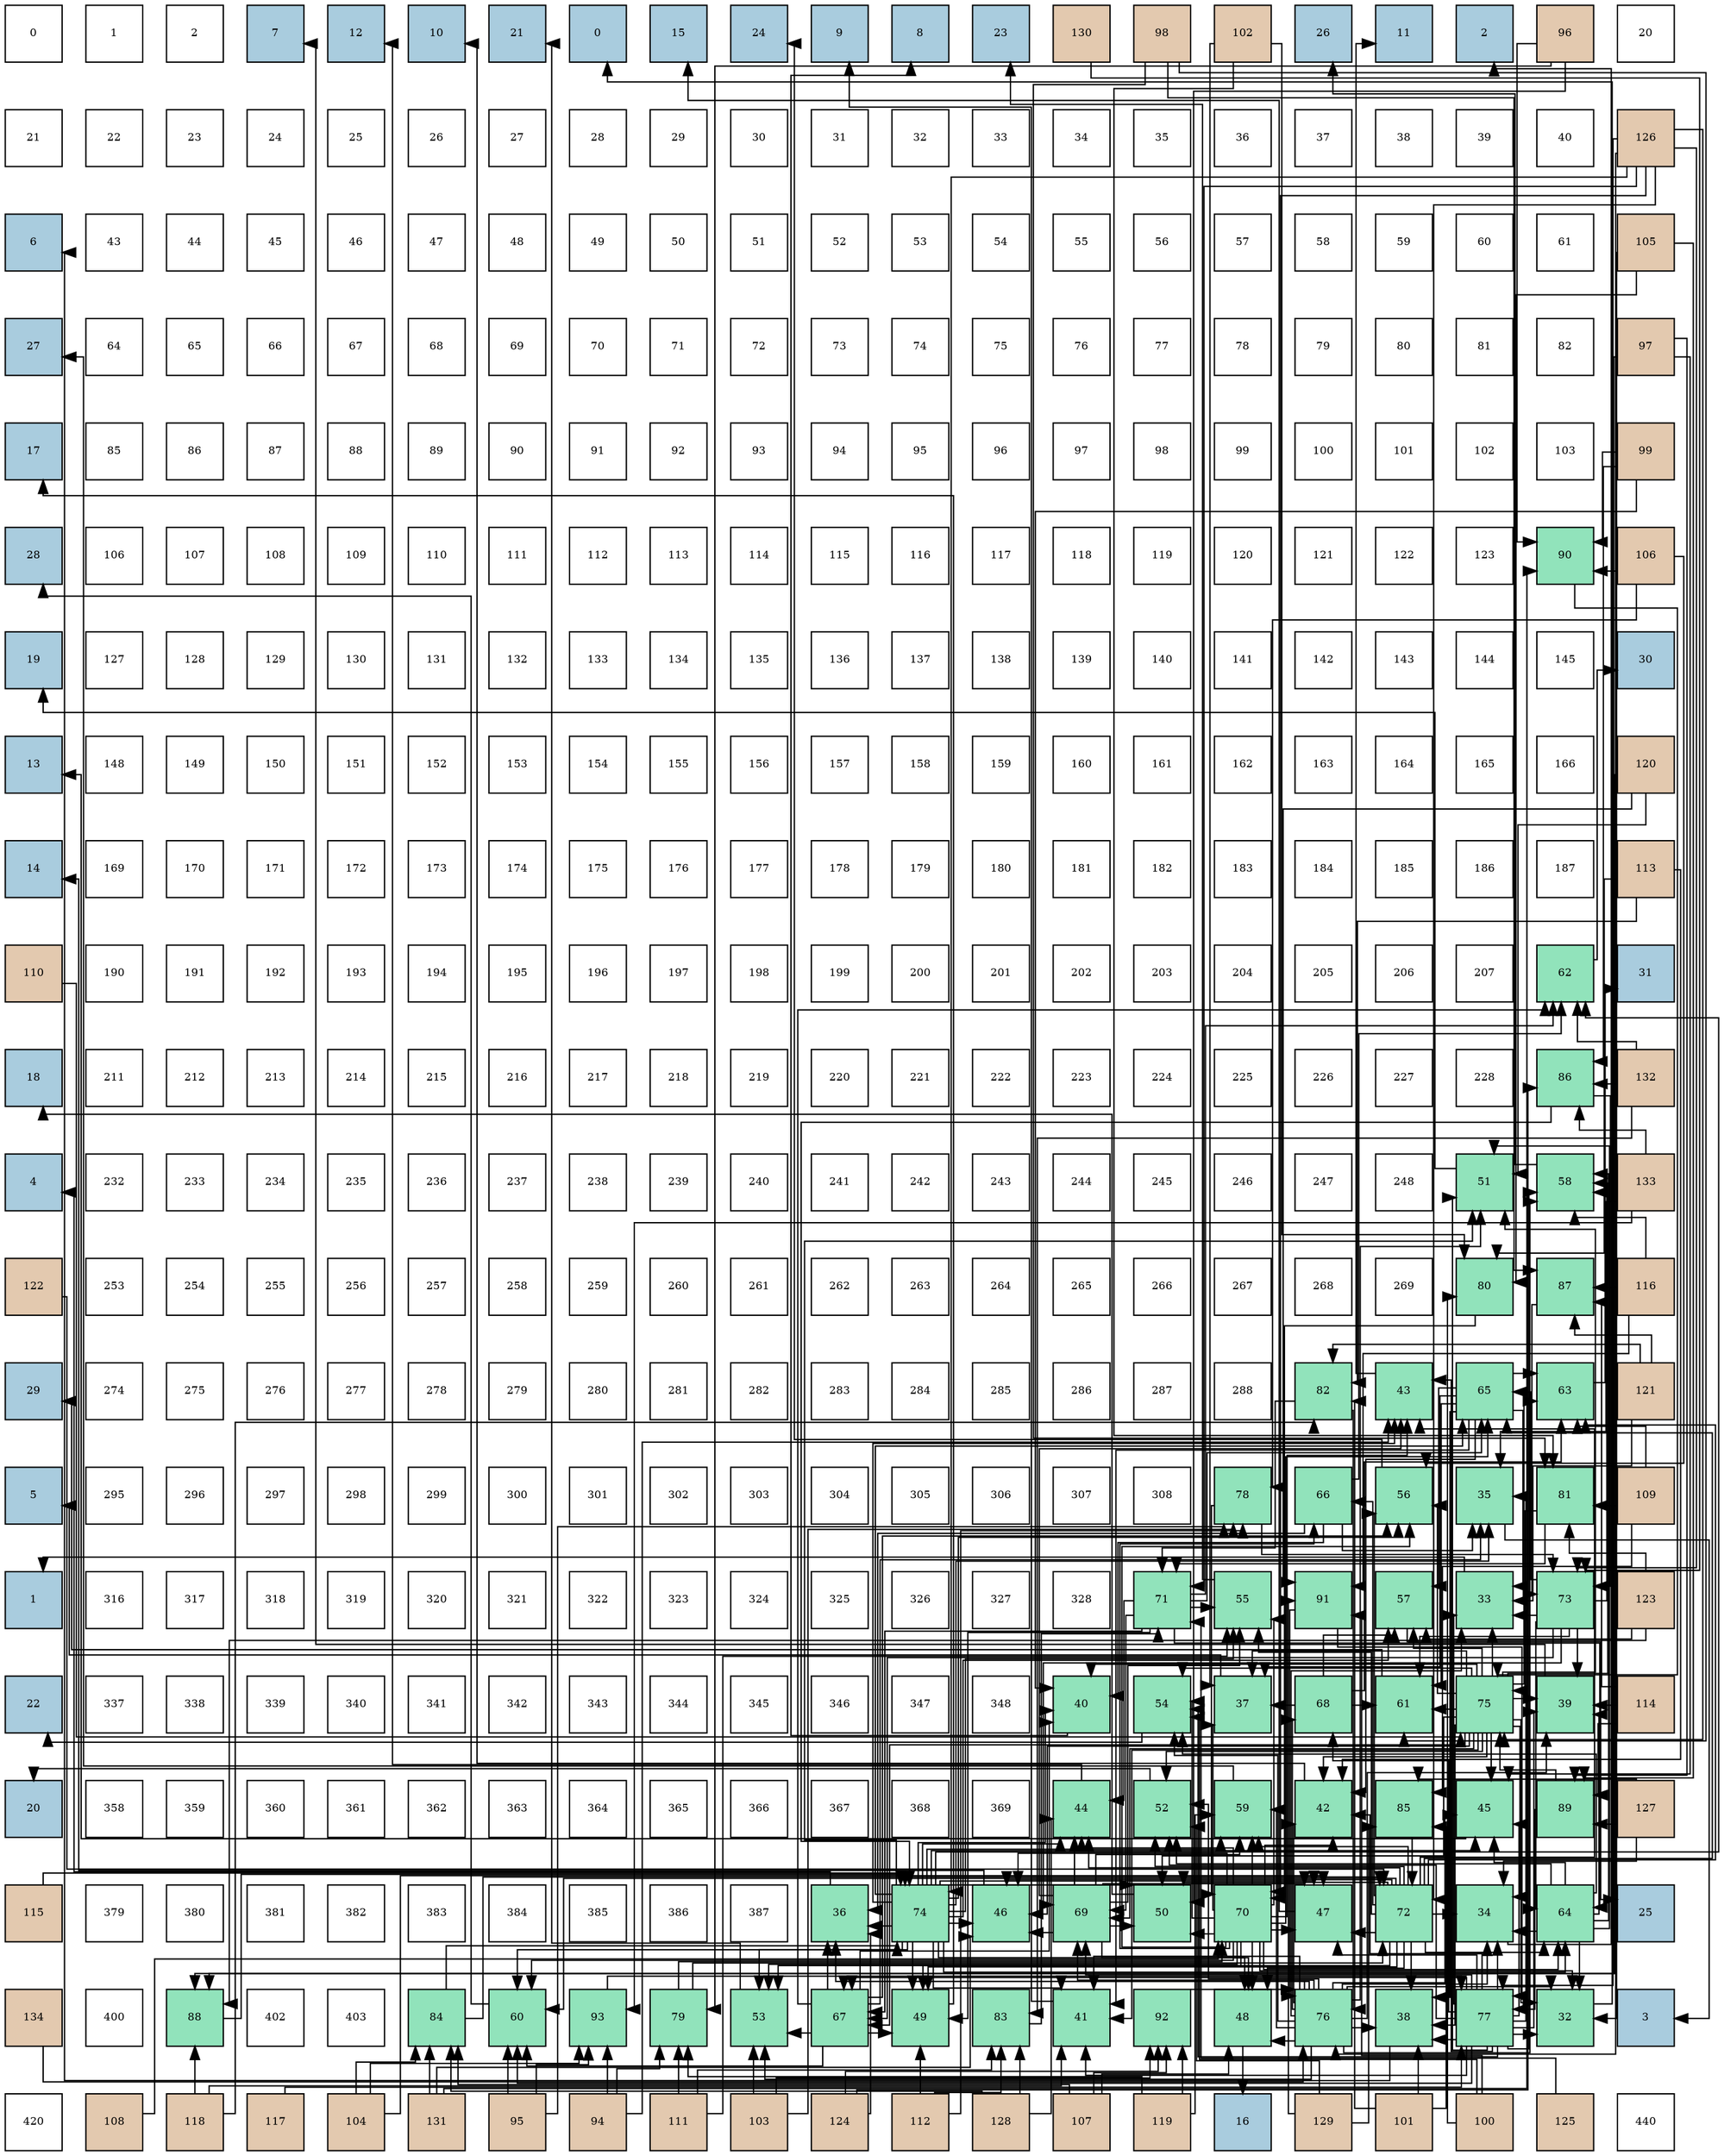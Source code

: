 digraph layout{
 rankdir=TB;
 splines=ortho;
 node [style=filled shape=square fixedsize=true width=0.6];
0[label="0", fontsize=8, fillcolor="#ffffff"];
1[label="1", fontsize=8, fillcolor="#ffffff"];
2[label="2", fontsize=8, fillcolor="#ffffff"];
3[label="7", fontsize=8, fillcolor="#a9ccde"];
4[label="12", fontsize=8, fillcolor="#a9ccde"];
5[label="10", fontsize=8, fillcolor="#a9ccde"];
6[label="21", fontsize=8, fillcolor="#a9ccde"];
7[label="0", fontsize=8, fillcolor="#a9ccde"];
8[label="15", fontsize=8, fillcolor="#a9ccde"];
9[label="24", fontsize=8, fillcolor="#a9ccde"];
10[label="9", fontsize=8, fillcolor="#a9ccde"];
11[label="8", fontsize=8, fillcolor="#a9ccde"];
12[label="23", fontsize=8, fillcolor="#a9ccde"];
13[label="130", fontsize=8, fillcolor="#e3c9af"];
14[label="98", fontsize=8, fillcolor="#e3c9af"];
15[label="102", fontsize=8, fillcolor="#e3c9af"];
16[label="26", fontsize=8, fillcolor="#a9ccde"];
17[label="11", fontsize=8, fillcolor="#a9ccde"];
18[label="2", fontsize=8, fillcolor="#a9ccde"];
19[label="96", fontsize=8, fillcolor="#e3c9af"];
20[label="20", fontsize=8, fillcolor="#ffffff"];
21[label="21", fontsize=8, fillcolor="#ffffff"];
22[label="22", fontsize=8, fillcolor="#ffffff"];
23[label="23", fontsize=8, fillcolor="#ffffff"];
24[label="24", fontsize=8, fillcolor="#ffffff"];
25[label="25", fontsize=8, fillcolor="#ffffff"];
26[label="26", fontsize=8, fillcolor="#ffffff"];
27[label="27", fontsize=8, fillcolor="#ffffff"];
28[label="28", fontsize=8, fillcolor="#ffffff"];
29[label="29", fontsize=8, fillcolor="#ffffff"];
30[label="30", fontsize=8, fillcolor="#ffffff"];
31[label="31", fontsize=8, fillcolor="#ffffff"];
32[label="32", fontsize=8, fillcolor="#ffffff"];
33[label="33", fontsize=8, fillcolor="#ffffff"];
34[label="34", fontsize=8, fillcolor="#ffffff"];
35[label="35", fontsize=8, fillcolor="#ffffff"];
36[label="36", fontsize=8, fillcolor="#ffffff"];
37[label="37", fontsize=8, fillcolor="#ffffff"];
38[label="38", fontsize=8, fillcolor="#ffffff"];
39[label="39", fontsize=8, fillcolor="#ffffff"];
40[label="40", fontsize=8, fillcolor="#ffffff"];
41[label="126", fontsize=8, fillcolor="#e3c9af"];
42[label="6", fontsize=8, fillcolor="#a9ccde"];
43[label="43", fontsize=8, fillcolor="#ffffff"];
44[label="44", fontsize=8, fillcolor="#ffffff"];
45[label="45", fontsize=8, fillcolor="#ffffff"];
46[label="46", fontsize=8, fillcolor="#ffffff"];
47[label="47", fontsize=8, fillcolor="#ffffff"];
48[label="48", fontsize=8, fillcolor="#ffffff"];
49[label="49", fontsize=8, fillcolor="#ffffff"];
50[label="50", fontsize=8, fillcolor="#ffffff"];
51[label="51", fontsize=8, fillcolor="#ffffff"];
52[label="52", fontsize=8, fillcolor="#ffffff"];
53[label="53", fontsize=8, fillcolor="#ffffff"];
54[label="54", fontsize=8, fillcolor="#ffffff"];
55[label="55", fontsize=8, fillcolor="#ffffff"];
56[label="56", fontsize=8, fillcolor="#ffffff"];
57[label="57", fontsize=8, fillcolor="#ffffff"];
58[label="58", fontsize=8, fillcolor="#ffffff"];
59[label="59", fontsize=8, fillcolor="#ffffff"];
60[label="60", fontsize=8, fillcolor="#ffffff"];
61[label="61", fontsize=8, fillcolor="#ffffff"];
62[label="105", fontsize=8, fillcolor="#e3c9af"];
63[label="27", fontsize=8, fillcolor="#a9ccde"];
64[label="64", fontsize=8, fillcolor="#ffffff"];
65[label="65", fontsize=8, fillcolor="#ffffff"];
66[label="66", fontsize=8, fillcolor="#ffffff"];
67[label="67", fontsize=8, fillcolor="#ffffff"];
68[label="68", fontsize=8, fillcolor="#ffffff"];
69[label="69", fontsize=8, fillcolor="#ffffff"];
70[label="70", fontsize=8, fillcolor="#ffffff"];
71[label="71", fontsize=8, fillcolor="#ffffff"];
72[label="72", fontsize=8, fillcolor="#ffffff"];
73[label="73", fontsize=8, fillcolor="#ffffff"];
74[label="74", fontsize=8, fillcolor="#ffffff"];
75[label="75", fontsize=8, fillcolor="#ffffff"];
76[label="76", fontsize=8, fillcolor="#ffffff"];
77[label="77", fontsize=8, fillcolor="#ffffff"];
78[label="78", fontsize=8, fillcolor="#ffffff"];
79[label="79", fontsize=8, fillcolor="#ffffff"];
80[label="80", fontsize=8, fillcolor="#ffffff"];
81[label="81", fontsize=8, fillcolor="#ffffff"];
82[label="82", fontsize=8, fillcolor="#ffffff"];
83[label="97", fontsize=8, fillcolor="#e3c9af"];
84[label="17", fontsize=8, fillcolor="#a9ccde"];
85[label="85", fontsize=8, fillcolor="#ffffff"];
86[label="86", fontsize=8, fillcolor="#ffffff"];
87[label="87", fontsize=8, fillcolor="#ffffff"];
88[label="88", fontsize=8, fillcolor="#ffffff"];
89[label="89", fontsize=8, fillcolor="#ffffff"];
90[label="90", fontsize=8, fillcolor="#ffffff"];
91[label="91", fontsize=8, fillcolor="#ffffff"];
92[label="92", fontsize=8, fillcolor="#ffffff"];
93[label="93", fontsize=8, fillcolor="#ffffff"];
94[label="94", fontsize=8, fillcolor="#ffffff"];
95[label="95", fontsize=8, fillcolor="#ffffff"];
96[label="96", fontsize=8, fillcolor="#ffffff"];
97[label="97", fontsize=8, fillcolor="#ffffff"];
98[label="98", fontsize=8, fillcolor="#ffffff"];
99[label="99", fontsize=8, fillcolor="#ffffff"];
100[label="100", fontsize=8, fillcolor="#ffffff"];
101[label="101", fontsize=8, fillcolor="#ffffff"];
102[label="102", fontsize=8, fillcolor="#ffffff"];
103[label="103", fontsize=8, fillcolor="#ffffff"];
104[label="99", fontsize=8, fillcolor="#e3c9af"];
105[label="28", fontsize=8, fillcolor="#a9ccde"];
106[label="106", fontsize=8, fillcolor="#ffffff"];
107[label="107", fontsize=8, fillcolor="#ffffff"];
108[label="108", fontsize=8, fillcolor="#ffffff"];
109[label="109", fontsize=8, fillcolor="#ffffff"];
110[label="110", fontsize=8, fillcolor="#ffffff"];
111[label="111", fontsize=8, fillcolor="#ffffff"];
112[label="112", fontsize=8, fillcolor="#ffffff"];
113[label="113", fontsize=8, fillcolor="#ffffff"];
114[label="114", fontsize=8, fillcolor="#ffffff"];
115[label="115", fontsize=8, fillcolor="#ffffff"];
116[label="116", fontsize=8, fillcolor="#ffffff"];
117[label="117", fontsize=8, fillcolor="#ffffff"];
118[label="118", fontsize=8, fillcolor="#ffffff"];
119[label="119", fontsize=8, fillcolor="#ffffff"];
120[label="120", fontsize=8, fillcolor="#ffffff"];
121[label="121", fontsize=8, fillcolor="#ffffff"];
122[label="122", fontsize=8, fillcolor="#ffffff"];
123[label="123", fontsize=8, fillcolor="#ffffff"];
124[label="90", fontsize=8, fillcolor="#91e3bb"];
125[label="106", fontsize=8, fillcolor="#e3c9af"];
126[label="19", fontsize=8, fillcolor="#a9ccde"];
127[label="127", fontsize=8, fillcolor="#ffffff"];
128[label="128", fontsize=8, fillcolor="#ffffff"];
129[label="129", fontsize=8, fillcolor="#ffffff"];
130[label="130", fontsize=8, fillcolor="#ffffff"];
131[label="131", fontsize=8, fillcolor="#ffffff"];
132[label="132", fontsize=8, fillcolor="#ffffff"];
133[label="133", fontsize=8, fillcolor="#ffffff"];
134[label="134", fontsize=8, fillcolor="#ffffff"];
135[label="135", fontsize=8, fillcolor="#ffffff"];
136[label="136", fontsize=8, fillcolor="#ffffff"];
137[label="137", fontsize=8, fillcolor="#ffffff"];
138[label="138", fontsize=8, fillcolor="#ffffff"];
139[label="139", fontsize=8, fillcolor="#ffffff"];
140[label="140", fontsize=8, fillcolor="#ffffff"];
141[label="141", fontsize=8, fillcolor="#ffffff"];
142[label="142", fontsize=8, fillcolor="#ffffff"];
143[label="143", fontsize=8, fillcolor="#ffffff"];
144[label="144", fontsize=8, fillcolor="#ffffff"];
145[label="145", fontsize=8, fillcolor="#ffffff"];
146[label="30", fontsize=8, fillcolor="#a9ccde"];
147[label="13", fontsize=8, fillcolor="#a9ccde"];
148[label="148", fontsize=8, fillcolor="#ffffff"];
149[label="149", fontsize=8, fillcolor="#ffffff"];
150[label="150", fontsize=8, fillcolor="#ffffff"];
151[label="151", fontsize=8, fillcolor="#ffffff"];
152[label="152", fontsize=8, fillcolor="#ffffff"];
153[label="153", fontsize=8, fillcolor="#ffffff"];
154[label="154", fontsize=8, fillcolor="#ffffff"];
155[label="155", fontsize=8, fillcolor="#ffffff"];
156[label="156", fontsize=8, fillcolor="#ffffff"];
157[label="157", fontsize=8, fillcolor="#ffffff"];
158[label="158", fontsize=8, fillcolor="#ffffff"];
159[label="159", fontsize=8, fillcolor="#ffffff"];
160[label="160", fontsize=8, fillcolor="#ffffff"];
161[label="161", fontsize=8, fillcolor="#ffffff"];
162[label="162", fontsize=8, fillcolor="#ffffff"];
163[label="163", fontsize=8, fillcolor="#ffffff"];
164[label="164", fontsize=8, fillcolor="#ffffff"];
165[label="165", fontsize=8, fillcolor="#ffffff"];
166[label="166", fontsize=8, fillcolor="#ffffff"];
167[label="120", fontsize=8, fillcolor="#e3c9af"];
168[label="14", fontsize=8, fillcolor="#a9ccde"];
169[label="169", fontsize=8, fillcolor="#ffffff"];
170[label="170", fontsize=8, fillcolor="#ffffff"];
171[label="171", fontsize=8, fillcolor="#ffffff"];
172[label="172", fontsize=8, fillcolor="#ffffff"];
173[label="173", fontsize=8, fillcolor="#ffffff"];
174[label="174", fontsize=8, fillcolor="#ffffff"];
175[label="175", fontsize=8, fillcolor="#ffffff"];
176[label="176", fontsize=8, fillcolor="#ffffff"];
177[label="177", fontsize=8, fillcolor="#ffffff"];
178[label="178", fontsize=8, fillcolor="#ffffff"];
179[label="179", fontsize=8, fillcolor="#ffffff"];
180[label="180", fontsize=8, fillcolor="#ffffff"];
181[label="181", fontsize=8, fillcolor="#ffffff"];
182[label="182", fontsize=8, fillcolor="#ffffff"];
183[label="183", fontsize=8, fillcolor="#ffffff"];
184[label="184", fontsize=8, fillcolor="#ffffff"];
185[label="185", fontsize=8, fillcolor="#ffffff"];
186[label="186", fontsize=8, fillcolor="#ffffff"];
187[label="187", fontsize=8, fillcolor="#ffffff"];
188[label="113", fontsize=8, fillcolor="#e3c9af"];
189[label="110", fontsize=8, fillcolor="#e3c9af"];
190[label="190", fontsize=8, fillcolor="#ffffff"];
191[label="191", fontsize=8, fillcolor="#ffffff"];
192[label="192", fontsize=8, fillcolor="#ffffff"];
193[label="193", fontsize=8, fillcolor="#ffffff"];
194[label="194", fontsize=8, fillcolor="#ffffff"];
195[label="195", fontsize=8, fillcolor="#ffffff"];
196[label="196", fontsize=8, fillcolor="#ffffff"];
197[label="197", fontsize=8, fillcolor="#ffffff"];
198[label="198", fontsize=8, fillcolor="#ffffff"];
199[label="199", fontsize=8, fillcolor="#ffffff"];
200[label="200", fontsize=8, fillcolor="#ffffff"];
201[label="201", fontsize=8, fillcolor="#ffffff"];
202[label="202", fontsize=8, fillcolor="#ffffff"];
203[label="203", fontsize=8, fillcolor="#ffffff"];
204[label="204", fontsize=8, fillcolor="#ffffff"];
205[label="205", fontsize=8, fillcolor="#ffffff"];
206[label="206", fontsize=8, fillcolor="#ffffff"];
207[label="207", fontsize=8, fillcolor="#ffffff"];
208[label="62", fontsize=8, fillcolor="#91e3bb"];
209[label="31", fontsize=8, fillcolor="#a9ccde"];
210[label="18", fontsize=8, fillcolor="#a9ccde"];
211[label="211", fontsize=8, fillcolor="#ffffff"];
212[label="212", fontsize=8, fillcolor="#ffffff"];
213[label="213", fontsize=8, fillcolor="#ffffff"];
214[label="214", fontsize=8, fillcolor="#ffffff"];
215[label="215", fontsize=8, fillcolor="#ffffff"];
216[label="216", fontsize=8, fillcolor="#ffffff"];
217[label="217", fontsize=8, fillcolor="#ffffff"];
218[label="218", fontsize=8, fillcolor="#ffffff"];
219[label="219", fontsize=8, fillcolor="#ffffff"];
220[label="220", fontsize=8, fillcolor="#ffffff"];
221[label="221", fontsize=8, fillcolor="#ffffff"];
222[label="222", fontsize=8, fillcolor="#ffffff"];
223[label="223", fontsize=8, fillcolor="#ffffff"];
224[label="224", fontsize=8, fillcolor="#ffffff"];
225[label="225", fontsize=8, fillcolor="#ffffff"];
226[label="226", fontsize=8, fillcolor="#ffffff"];
227[label="227", fontsize=8, fillcolor="#ffffff"];
228[label="228", fontsize=8, fillcolor="#ffffff"];
229[label="86", fontsize=8, fillcolor="#91e3bb"];
230[label="132", fontsize=8, fillcolor="#e3c9af"];
231[label="4", fontsize=8, fillcolor="#a9ccde"];
232[label="232", fontsize=8, fillcolor="#ffffff"];
233[label="233", fontsize=8, fillcolor="#ffffff"];
234[label="234", fontsize=8, fillcolor="#ffffff"];
235[label="235", fontsize=8, fillcolor="#ffffff"];
236[label="236", fontsize=8, fillcolor="#ffffff"];
237[label="237", fontsize=8, fillcolor="#ffffff"];
238[label="238", fontsize=8, fillcolor="#ffffff"];
239[label="239", fontsize=8, fillcolor="#ffffff"];
240[label="240", fontsize=8, fillcolor="#ffffff"];
241[label="241", fontsize=8, fillcolor="#ffffff"];
242[label="242", fontsize=8, fillcolor="#ffffff"];
243[label="243", fontsize=8, fillcolor="#ffffff"];
244[label="244", fontsize=8, fillcolor="#ffffff"];
245[label="245", fontsize=8, fillcolor="#ffffff"];
246[label="246", fontsize=8, fillcolor="#ffffff"];
247[label="247", fontsize=8, fillcolor="#ffffff"];
248[label="248", fontsize=8, fillcolor="#ffffff"];
249[label="51", fontsize=8, fillcolor="#91e3bb"];
250[label="58", fontsize=8, fillcolor="#91e3bb"];
251[label="133", fontsize=8, fillcolor="#e3c9af"];
252[label="122", fontsize=8, fillcolor="#e3c9af"];
253[label="253", fontsize=8, fillcolor="#ffffff"];
254[label="254", fontsize=8, fillcolor="#ffffff"];
255[label="255", fontsize=8, fillcolor="#ffffff"];
256[label="256", fontsize=8, fillcolor="#ffffff"];
257[label="257", fontsize=8, fillcolor="#ffffff"];
258[label="258", fontsize=8, fillcolor="#ffffff"];
259[label="259", fontsize=8, fillcolor="#ffffff"];
260[label="260", fontsize=8, fillcolor="#ffffff"];
261[label="261", fontsize=8, fillcolor="#ffffff"];
262[label="262", fontsize=8, fillcolor="#ffffff"];
263[label="263", fontsize=8, fillcolor="#ffffff"];
264[label="264", fontsize=8, fillcolor="#ffffff"];
265[label="265", fontsize=8, fillcolor="#ffffff"];
266[label="266", fontsize=8, fillcolor="#ffffff"];
267[label="267", fontsize=8, fillcolor="#ffffff"];
268[label="268", fontsize=8, fillcolor="#ffffff"];
269[label="269", fontsize=8, fillcolor="#ffffff"];
270[label="80", fontsize=8, fillcolor="#91e3bb"];
271[label="87", fontsize=8, fillcolor="#91e3bb"];
272[label="116", fontsize=8, fillcolor="#e3c9af"];
273[label="29", fontsize=8, fillcolor="#a9ccde"];
274[label="274", fontsize=8, fillcolor="#ffffff"];
275[label="275", fontsize=8, fillcolor="#ffffff"];
276[label="276", fontsize=8, fillcolor="#ffffff"];
277[label="277", fontsize=8, fillcolor="#ffffff"];
278[label="278", fontsize=8, fillcolor="#ffffff"];
279[label="279", fontsize=8, fillcolor="#ffffff"];
280[label="280", fontsize=8, fillcolor="#ffffff"];
281[label="281", fontsize=8, fillcolor="#ffffff"];
282[label="282", fontsize=8, fillcolor="#ffffff"];
283[label="283", fontsize=8, fillcolor="#ffffff"];
284[label="284", fontsize=8, fillcolor="#ffffff"];
285[label="285", fontsize=8, fillcolor="#ffffff"];
286[label="286", fontsize=8, fillcolor="#ffffff"];
287[label="287", fontsize=8, fillcolor="#ffffff"];
288[label="288", fontsize=8, fillcolor="#ffffff"];
289[label="82", fontsize=8, fillcolor="#91e3bb"];
290[label="43", fontsize=8, fillcolor="#91e3bb"];
291[label="65", fontsize=8, fillcolor="#91e3bb"];
292[label="63", fontsize=8, fillcolor="#91e3bb"];
293[label="121", fontsize=8, fillcolor="#e3c9af"];
294[label="5", fontsize=8, fillcolor="#a9ccde"];
295[label="295", fontsize=8, fillcolor="#ffffff"];
296[label="296", fontsize=8, fillcolor="#ffffff"];
297[label="297", fontsize=8, fillcolor="#ffffff"];
298[label="298", fontsize=8, fillcolor="#ffffff"];
299[label="299", fontsize=8, fillcolor="#ffffff"];
300[label="300", fontsize=8, fillcolor="#ffffff"];
301[label="301", fontsize=8, fillcolor="#ffffff"];
302[label="302", fontsize=8, fillcolor="#ffffff"];
303[label="303", fontsize=8, fillcolor="#ffffff"];
304[label="304", fontsize=8, fillcolor="#ffffff"];
305[label="305", fontsize=8, fillcolor="#ffffff"];
306[label="306", fontsize=8, fillcolor="#ffffff"];
307[label="307", fontsize=8, fillcolor="#ffffff"];
308[label="308", fontsize=8, fillcolor="#ffffff"];
309[label="78", fontsize=8, fillcolor="#91e3bb"];
310[label="66", fontsize=8, fillcolor="#91e3bb"];
311[label="56", fontsize=8, fillcolor="#91e3bb"];
312[label="35", fontsize=8, fillcolor="#91e3bb"];
313[label="81", fontsize=8, fillcolor="#91e3bb"];
314[label="109", fontsize=8, fillcolor="#e3c9af"];
315[label="1", fontsize=8, fillcolor="#a9ccde"];
316[label="316", fontsize=8, fillcolor="#ffffff"];
317[label="317", fontsize=8, fillcolor="#ffffff"];
318[label="318", fontsize=8, fillcolor="#ffffff"];
319[label="319", fontsize=8, fillcolor="#ffffff"];
320[label="320", fontsize=8, fillcolor="#ffffff"];
321[label="321", fontsize=8, fillcolor="#ffffff"];
322[label="322", fontsize=8, fillcolor="#ffffff"];
323[label="323", fontsize=8, fillcolor="#ffffff"];
324[label="324", fontsize=8, fillcolor="#ffffff"];
325[label="325", fontsize=8, fillcolor="#ffffff"];
326[label="326", fontsize=8, fillcolor="#ffffff"];
327[label="327", fontsize=8, fillcolor="#ffffff"];
328[label="328", fontsize=8, fillcolor="#ffffff"];
329[label="71", fontsize=8, fillcolor="#91e3bb"];
330[label="55", fontsize=8, fillcolor="#91e3bb"];
331[label="91", fontsize=8, fillcolor="#91e3bb"];
332[label="57", fontsize=8, fillcolor="#91e3bb"];
333[label="33", fontsize=8, fillcolor="#91e3bb"];
334[label="73", fontsize=8, fillcolor="#91e3bb"];
335[label="123", fontsize=8, fillcolor="#e3c9af"];
336[label="22", fontsize=8, fillcolor="#a9ccde"];
337[label="337", fontsize=8, fillcolor="#ffffff"];
338[label="338", fontsize=8, fillcolor="#ffffff"];
339[label="339", fontsize=8, fillcolor="#ffffff"];
340[label="340", fontsize=8, fillcolor="#ffffff"];
341[label="341", fontsize=8, fillcolor="#ffffff"];
342[label="342", fontsize=8, fillcolor="#ffffff"];
343[label="343", fontsize=8, fillcolor="#ffffff"];
344[label="344", fontsize=8, fillcolor="#ffffff"];
345[label="345", fontsize=8, fillcolor="#ffffff"];
346[label="346", fontsize=8, fillcolor="#ffffff"];
347[label="347", fontsize=8, fillcolor="#ffffff"];
348[label="348", fontsize=8, fillcolor="#ffffff"];
349[label="40", fontsize=8, fillcolor="#91e3bb"];
350[label="54", fontsize=8, fillcolor="#91e3bb"];
351[label="37", fontsize=8, fillcolor="#91e3bb"];
352[label="68", fontsize=8, fillcolor="#91e3bb"];
353[label="61", fontsize=8, fillcolor="#91e3bb"];
354[label="75", fontsize=8, fillcolor="#91e3bb"];
355[label="39", fontsize=8, fillcolor="#91e3bb"];
356[label="114", fontsize=8, fillcolor="#e3c9af"];
357[label="20", fontsize=8, fillcolor="#a9ccde"];
358[label="358", fontsize=8, fillcolor="#ffffff"];
359[label="359", fontsize=8, fillcolor="#ffffff"];
360[label="360", fontsize=8, fillcolor="#ffffff"];
361[label="361", fontsize=8, fillcolor="#ffffff"];
362[label="362", fontsize=8, fillcolor="#ffffff"];
363[label="363", fontsize=8, fillcolor="#ffffff"];
364[label="364", fontsize=8, fillcolor="#ffffff"];
365[label="365", fontsize=8, fillcolor="#ffffff"];
366[label="366", fontsize=8, fillcolor="#ffffff"];
367[label="367", fontsize=8, fillcolor="#ffffff"];
368[label="368", fontsize=8, fillcolor="#ffffff"];
369[label="369", fontsize=8, fillcolor="#ffffff"];
370[label="44", fontsize=8, fillcolor="#91e3bb"];
371[label="52", fontsize=8, fillcolor="#91e3bb"];
372[label="59", fontsize=8, fillcolor="#91e3bb"];
373[label="42", fontsize=8, fillcolor="#91e3bb"];
374[label="85", fontsize=8, fillcolor="#91e3bb"];
375[label="45", fontsize=8, fillcolor="#91e3bb"];
376[label="89", fontsize=8, fillcolor="#91e3bb"];
377[label="127", fontsize=8, fillcolor="#e3c9af"];
378[label="115", fontsize=8, fillcolor="#e3c9af"];
379[label="379", fontsize=8, fillcolor="#ffffff"];
380[label="380", fontsize=8, fillcolor="#ffffff"];
381[label="381", fontsize=8, fillcolor="#ffffff"];
382[label="382", fontsize=8, fillcolor="#ffffff"];
383[label="383", fontsize=8, fillcolor="#ffffff"];
384[label="384", fontsize=8, fillcolor="#ffffff"];
385[label="385", fontsize=8, fillcolor="#ffffff"];
386[label="386", fontsize=8, fillcolor="#ffffff"];
387[label="387", fontsize=8, fillcolor="#ffffff"];
388[label="36", fontsize=8, fillcolor="#91e3bb"];
389[label="74", fontsize=8, fillcolor="#91e3bb"];
390[label="46", fontsize=8, fillcolor="#91e3bb"];
391[label="69", fontsize=8, fillcolor="#91e3bb"];
392[label="50", fontsize=8, fillcolor="#91e3bb"];
393[label="70", fontsize=8, fillcolor="#91e3bb"];
394[label="47", fontsize=8, fillcolor="#91e3bb"];
395[label="72", fontsize=8, fillcolor="#91e3bb"];
396[label="34", fontsize=8, fillcolor="#91e3bb"];
397[label="64", fontsize=8, fillcolor="#91e3bb"];
398[label="25", fontsize=8, fillcolor="#a9ccde"];
399[label="134", fontsize=8, fillcolor="#e3c9af"];
400[label="400", fontsize=8, fillcolor="#ffffff"];
401[label="88", fontsize=8, fillcolor="#91e3bb"];
402[label="402", fontsize=8, fillcolor="#ffffff"];
403[label="403", fontsize=8, fillcolor="#ffffff"];
404[label="84", fontsize=8, fillcolor="#91e3bb"];
405[label="60", fontsize=8, fillcolor="#91e3bb"];
406[label="93", fontsize=8, fillcolor="#91e3bb"];
407[label="79", fontsize=8, fillcolor="#91e3bb"];
408[label="53", fontsize=8, fillcolor="#91e3bb"];
409[label="67", fontsize=8, fillcolor="#91e3bb"];
410[label="49", fontsize=8, fillcolor="#91e3bb"];
411[label="83", fontsize=8, fillcolor="#91e3bb"];
412[label="41", fontsize=8, fillcolor="#91e3bb"];
413[label="92", fontsize=8, fillcolor="#91e3bb"];
414[label="48", fontsize=8, fillcolor="#91e3bb"];
415[label="76", fontsize=8, fillcolor="#91e3bb"];
416[label="38", fontsize=8, fillcolor="#91e3bb"];
417[label="77", fontsize=8, fillcolor="#91e3bb"];
418[label="32", fontsize=8, fillcolor="#91e3bb"];
419[label="3", fontsize=8, fillcolor="#a9ccde"];
420[label="420", fontsize=8, fillcolor="#ffffff"];
421[label="108", fontsize=8, fillcolor="#e3c9af"];
422[label="118", fontsize=8, fillcolor="#e3c9af"];
423[label="117", fontsize=8, fillcolor="#e3c9af"];
424[label="104", fontsize=8, fillcolor="#e3c9af"];
425[label="131", fontsize=8, fillcolor="#e3c9af"];
426[label="95", fontsize=8, fillcolor="#e3c9af"];
427[label="94", fontsize=8, fillcolor="#e3c9af"];
428[label="111", fontsize=8, fillcolor="#e3c9af"];
429[label="103", fontsize=8, fillcolor="#e3c9af"];
430[label="124", fontsize=8, fillcolor="#e3c9af"];
431[label="112", fontsize=8, fillcolor="#e3c9af"];
432[label="128", fontsize=8, fillcolor="#e3c9af"];
433[label="107", fontsize=8, fillcolor="#e3c9af"];
434[label="119", fontsize=8, fillcolor="#e3c9af"];
435[label="16", fontsize=8, fillcolor="#a9ccde"];
436[label="129", fontsize=8, fillcolor="#e3c9af"];
437[label="101", fontsize=8, fillcolor="#e3c9af"];
438[label="100", fontsize=8, fillcolor="#e3c9af"];
439[label="125", fontsize=8, fillcolor="#e3c9af"];
440[label="440", fontsize=8, fillcolor="#ffffff"];
edge [constraint=false, style=vis];418 -> 7;
333 -> 315;
396 -> 18;
312 -> 419;
388 -> 231;
351 -> 294;
416 -> 42;
355 -> 3;
349 -> 11;
412 -> 10;
373 -> 5;
290 -> 17;
370 -> 4;
375 -> 147;
390 -> 168;
394 -> 8;
414 -> 435;
410 -> 84;
392 -> 210;
249 -> 126;
371 -> 357;
408 -> 6;
350 -> 336;
330 -> 12;
311 -> 9;
332 -> 398;
250 -> 16;
372 -> 63;
405 -> 105;
353 -> 273;
208 -> 146;
292 -> 209;
397 -> 418;
397 -> 396;
397 -> 355;
397 -> 375;
397 -> 249;
397 -> 371;
397 -> 350;
397 -> 250;
291 -> 333;
291 -> 351;
291 -> 416;
291 -> 412;
291 -> 373;
291 -> 332;
291 -> 353;
291 -> 292;
310 -> 312;
310 -> 388;
310 -> 349;
310 -> 208;
409 -> 312;
409 -> 388;
409 -> 349;
409 -> 410;
409 -> 408;
409 -> 311;
409 -> 405;
409 -> 208;
352 -> 351;
352 -> 332;
352 -> 353;
352 -> 292;
391 -> 290;
391 -> 370;
391 -> 390;
391 -> 394;
391 -> 414;
391 -> 392;
391 -> 330;
391 -> 372;
393 -> 418;
393 -> 351;
393 -> 373;
393 -> 290;
393 -> 370;
393 -> 390;
393 -> 394;
393 -> 414;
393 -> 410;
393 -> 392;
393 -> 408;
393 -> 350;
393 -> 330;
393 -> 311;
393 -> 372;
393 -> 405;
393 -> 397;
393 -> 291;
393 -> 310;
329 -> 370;
329 -> 410;
329 -> 330;
329 -> 208;
329 -> 397;
329 -> 291;
329 -> 409;
329 -> 391;
395 -> 396;
395 -> 416;
395 -> 290;
395 -> 370;
395 -> 390;
395 -> 394;
395 -> 414;
395 -> 410;
395 -> 392;
395 -> 371;
395 -> 408;
395 -> 330;
395 -> 311;
395 -> 372;
395 -> 405;
395 -> 292;
395 -> 397;
395 -> 291;
395 -> 310;
334 -> 333;
334 -> 355;
334 -> 250;
334 -> 353;
334 -> 397;
334 -> 291;
334 -> 409;
334 -> 391;
389 -> 312;
389 -> 388;
389 -> 349;
389 -> 412;
389 -> 290;
389 -> 370;
389 -> 375;
389 -> 390;
389 -> 394;
389 -> 414;
389 -> 410;
389 -> 392;
389 -> 249;
389 -> 408;
389 -> 330;
389 -> 311;
389 -> 332;
389 -> 372;
389 -> 405;
389 -> 208;
389 -> 397;
389 -> 291;
354 -> 418;
354 -> 333;
354 -> 396;
354 -> 351;
354 -> 416;
354 -> 355;
354 -> 349;
354 -> 412;
354 -> 373;
354 -> 375;
354 -> 390;
354 -> 392;
354 -> 249;
354 -> 371;
354 -> 350;
354 -> 311;
354 -> 332;
354 -> 250;
354 -> 353;
354 -> 292;
354 -> 409;
354 -> 391;
415 -> 418;
415 -> 333;
415 -> 396;
415 -> 388;
415 -> 416;
415 -> 355;
415 -> 412;
415 -> 373;
415 -> 375;
415 -> 414;
415 -> 249;
415 -> 371;
415 -> 408;
415 -> 350;
415 -> 250;
415 -> 372;
415 -> 409;
415 -> 352;
415 -> 391;
417 -> 418;
417 -> 333;
417 -> 396;
417 -> 312;
417 -> 416;
417 -> 355;
417 -> 412;
417 -> 373;
417 -> 290;
417 -> 375;
417 -> 394;
417 -> 249;
417 -> 371;
417 -> 350;
417 -> 250;
417 -> 405;
417 -> 409;
417 -> 352;
417 -> 391;
309 -> 393;
309 -> 334;
407 -> 393;
407 -> 395;
270 -> 393;
313 -> 329;
313 -> 354;
289 -> 329;
289 -> 415;
411 -> 329;
404 -> 395;
404 -> 389;
374 -> 395;
229 -> 334;
229 -> 389;
271 -> 334;
401 -> 389;
376 -> 354;
376 -> 417;
124 -> 354;
331 -> 415;
331 -> 417;
413 -> 415;
406 -> 417;
427 -> 290;
427 -> 407;
427 -> 406;
426 -> 405;
426 -> 309;
426 -> 406;
19 -> 392;
19 -> 407;
19 -> 124;
83 -> 375;
83 -> 401;
83 -> 376;
14 -> 353;
14 -> 313;
14 -> 271;
104 -> 349;
104 -> 229;
104 -> 124;
438 -> 350;
438 -> 270;
438 -> 331;
437 -> 416;
437 -> 289;
437 -> 374;
15 -> 351;
15 -> 270;
15 -> 313;
429 -> 408;
429 -> 309;
429 -> 413;
424 -> 394;
424 -> 404;
424 -> 406;
62 -> 418;
62 -> 270;
62 -> 376;
125 -> 311;
125 -> 309;
125 -> 124;
433 -> 414;
433 -> 404;
433 -> 413;
421 -> 393;
314 -> 292;
314 -> 313;
314 -> 374;
189 -> 354;
428 -> 330;
428 -> 407;
428 -> 411;
431 -> 410;
431 -> 309;
431 -> 411;
188 -> 373;
188 -> 270;
188 -> 289;
356 -> 355;
356 -> 271;
356 -> 376;
378 -> 389;
272 -> 250;
272 -> 271;
272 -> 331;
423 -> 417;
422 -> 412;
422 -> 289;
422 -> 401;
434 -> 372;
434 -> 407;
434 -> 413;
167 -> 249;
167 -> 401;
167 -> 331;
293 -> 333;
293 -> 289;
293 -> 271;
252 -> 395;
335 -> 332;
335 -> 313;
335 -> 401;
430 -> 388;
430 -> 229;
430 -> 413;
439 -> 329;
41 -> 393;
41 -> 329;
41 -> 395;
41 -> 334;
41 -> 389;
41 -> 354;
41 -> 415;
41 -> 417;
377 -> 396;
377 -> 374;
377 -> 376;
432 -> 370;
432 -> 411;
432 -> 404;
436 -> 371;
436 -> 374;
436 -> 331;
13 -> 334;
425 -> 390;
425 -> 404;
425 -> 124;
230 -> 208;
230 -> 411;
230 -> 229;
251 -> 312;
251 -> 229;
251 -> 406;
399 -> 415;
edge [constraint=true, style=invis];
0 -> 21 -> 42 -> 63 -> 84 -> 105 -> 126 -> 147 -> 168 -> 189 -> 210 -> 231 -> 252 -> 273 -> 294 -> 315 -> 336 -> 357 -> 378 -> 399 -> 420;
1 -> 22 -> 43 -> 64 -> 85 -> 106 -> 127 -> 148 -> 169 -> 190 -> 211 -> 232 -> 253 -> 274 -> 295 -> 316 -> 337 -> 358 -> 379 -> 400 -> 421;
2 -> 23 -> 44 -> 65 -> 86 -> 107 -> 128 -> 149 -> 170 -> 191 -> 212 -> 233 -> 254 -> 275 -> 296 -> 317 -> 338 -> 359 -> 380 -> 401 -> 422;
3 -> 24 -> 45 -> 66 -> 87 -> 108 -> 129 -> 150 -> 171 -> 192 -> 213 -> 234 -> 255 -> 276 -> 297 -> 318 -> 339 -> 360 -> 381 -> 402 -> 423;
4 -> 25 -> 46 -> 67 -> 88 -> 109 -> 130 -> 151 -> 172 -> 193 -> 214 -> 235 -> 256 -> 277 -> 298 -> 319 -> 340 -> 361 -> 382 -> 403 -> 424;
5 -> 26 -> 47 -> 68 -> 89 -> 110 -> 131 -> 152 -> 173 -> 194 -> 215 -> 236 -> 257 -> 278 -> 299 -> 320 -> 341 -> 362 -> 383 -> 404 -> 425;
6 -> 27 -> 48 -> 69 -> 90 -> 111 -> 132 -> 153 -> 174 -> 195 -> 216 -> 237 -> 258 -> 279 -> 300 -> 321 -> 342 -> 363 -> 384 -> 405 -> 426;
7 -> 28 -> 49 -> 70 -> 91 -> 112 -> 133 -> 154 -> 175 -> 196 -> 217 -> 238 -> 259 -> 280 -> 301 -> 322 -> 343 -> 364 -> 385 -> 406 -> 427;
8 -> 29 -> 50 -> 71 -> 92 -> 113 -> 134 -> 155 -> 176 -> 197 -> 218 -> 239 -> 260 -> 281 -> 302 -> 323 -> 344 -> 365 -> 386 -> 407 -> 428;
9 -> 30 -> 51 -> 72 -> 93 -> 114 -> 135 -> 156 -> 177 -> 198 -> 219 -> 240 -> 261 -> 282 -> 303 -> 324 -> 345 -> 366 -> 387 -> 408 -> 429;
10 -> 31 -> 52 -> 73 -> 94 -> 115 -> 136 -> 157 -> 178 -> 199 -> 220 -> 241 -> 262 -> 283 -> 304 -> 325 -> 346 -> 367 -> 388 -> 409 -> 430;
11 -> 32 -> 53 -> 74 -> 95 -> 116 -> 137 -> 158 -> 179 -> 200 -> 221 -> 242 -> 263 -> 284 -> 305 -> 326 -> 347 -> 368 -> 389 -> 410 -> 431;
12 -> 33 -> 54 -> 75 -> 96 -> 117 -> 138 -> 159 -> 180 -> 201 -> 222 -> 243 -> 264 -> 285 -> 306 -> 327 -> 348 -> 369 -> 390 -> 411 -> 432;
13 -> 34 -> 55 -> 76 -> 97 -> 118 -> 139 -> 160 -> 181 -> 202 -> 223 -> 244 -> 265 -> 286 -> 307 -> 328 -> 349 -> 370 -> 391 -> 412 -> 433;
14 -> 35 -> 56 -> 77 -> 98 -> 119 -> 140 -> 161 -> 182 -> 203 -> 224 -> 245 -> 266 -> 287 -> 308 -> 329 -> 350 -> 371 -> 392 -> 413 -> 434;
15 -> 36 -> 57 -> 78 -> 99 -> 120 -> 141 -> 162 -> 183 -> 204 -> 225 -> 246 -> 267 -> 288 -> 309 -> 330 -> 351 -> 372 -> 393 -> 414 -> 435;
16 -> 37 -> 58 -> 79 -> 100 -> 121 -> 142 -> 163 -> 184 -> 205 -> 226 -> 247 -> 268 -> 289 -> 310 -> 331 -> 352 -> 373 -> 394 -> 415 -> 436;
17 -> 38 -> 59 -> 80 -> 101 -> 122 -> 143 -> 164 -> 185 -> 206 -> 227 -> 248 -> 269 -> 290 -> 311 -> 332 -> 353 -> 374 -> 395 -> 416 -> 437;
18 -> 39 -> 60 -> 81 -> 102 -> 123 -> 144 -> 165 -> 186 -> 207 -> 228 -> 249 -> 270 -> 291 -> 312 -> 333 -> 354 -> 375 -> 396 -> 417 -> 438;
19 -> 40 -> 61 -> 82 -> 103 -> 124 -> 145 -> 166 -> 187 -> 208 -> 229 -> 250 -> 271 -> 292 -> 313 -> 334 -> 355 -> 376 -> 397 -> 418 -> 439;
20 -> 41 -> 62 -> 83 -> 104 -> 125 -> 146 -> 167 -> 188 -> 209 -> 230 -> 251 -> 272 -> 293 -> 314 -> 335 -> 356 -> 377 -> 398 -> 419 -> 440;
rank = same {0 -> 1 -> 2 -> 3 -> 4 -> 5 -> 6 -> 7 -> 8 -> 9 -> 10 -> 11 -> 12 -> 13 -> 14 -> 15 -> 16 -> 17 -> 18 -> 19 -> 20};
rank = same {21 -> 22 -> 23 -> 24 -> 25 -> 26 -> 27 -> 28 -> 29 -> 30 -> 31 -> 32 -> 33 -> 34 -> 35 -> 36 -> 37 -> 38 -> 39 -> 40 -> 41};
rank = same {42 -> 43 -> 44 -> 45 -> 46 -> 47 -> 48 -> 49 -> 50 -> 51 -> 52 -> 53 -> 54 -> 55 -> 56 -> 57 -> 58 -> 59 -> 60 -> 61 -> 62};
rank = same {63 -> 64 -> 65 -> 66 -> 67 -> 68 -> 69 -> 70 -> 71 -> 72 -> 73 -> 74 -> 75 -> 76 -> 77 -> 78 -> 79 -> 80 -> 81 -> 82 -> 83};
rank = same {84 -> 85 -> 86 -> 87 -> 88 -> 89 -> 90 -> 91 -> 92 -> 93 -> 94 -> 95 -> 96 -> 97 -> 98 -> 99 -> 100 -> 101 -> 102 -> 103 -> 104};
rank = same {105 -> 106 -> 107 -> 108 -> 109 -> 110 -> 111 -> 112 -> 113 -> 114 -> 115 -> 116 -> 117 -> 118 -> 119 -> 120 -> 121 -> 122 -> 123 -> 124 -> 125};
rank = same {126 -> 127 -> 128 -> 129 -> 130 -> 131 -> 132 -> 133 -> 134 -> 135 -> 136 -> 137 -> 138 -> 139 -> 140 -> 141 -> 142 -> 143 -> 144 -> 145 -> 146};
rank = same {147 -> 148 -> 149 -> 150 -> 151 -> 152 -> 153 -> 154 -> 155 -> 156 -> 157 -> 158 -> 159 -> 160 -> 161 -> 162 -> 163 -> 164 -> 165 -> 166 -> 167};
rank = same {168 -> 169 -> 170 -> 171 -> 172 -> 173 -> 174 -> 175 -> 176 -> 177 -> 178 -> 179 -> 180 -> 181 -> 182 -> 183 -> 184 -> 185 -> 186 -> 187 -> 188};
rank = same {189 -> 190 -> 191 -> 192 -> 193 -> 194 -> 195 -> 196 -> 197 -> 198 -> 199 -> 200 -> 201 -> 202 -> 203 -> 204 -> 205 -> 206 -> 207 -> 208 -> 209};
rank = same {210 -> 211 -> 212 -> 213 -> 214 -> 215 -> 216 -> 217 -> 218 -> 219 -> 220 -> 221 -> 222 -> 223 -> 224 -> 225 -> 226 -> 227 -> 228 -> 229 -> 230};
rank = same {231 -> 232 -> 233 -> 234 -> 235 -> 236 -> 237 -> 238 -> 239 -> 240 -> 241 -> 242 -> 243 -> 244 -> 245 -> 246 -> 247 -> 248 -> 249 -> 250 -> 251};
rank = same {252 -> 253 -> 254 -> 255 -> 256 -> 257 -> 258 -> 259 -> 260 -> 261 -> 262 -> 263 -> 264 -> 265 -> 266 -> 267 -> 268 -> 269 -> 270 -> 271 -> 272};
rank = same {273 -> 274 -> 275 -> 276 -> 277 -> 278 -> 279 -> 280 -> 281 -> 282 -> 283 -> 284 -> 285 -> 286 -> 287 -> 288 -> 289 -> 290 -> 291 -> 292 -> 293};
rank = same {294 -> 295 -> 296 -> 297 -> 298 -> 299 -> 300 -> 301 -> 302 -> 303 -> 304 -> 305 -> 306 -> 307 -> 308 -> 309 -> 310 -> 311 -> 312 -> 313 -> 314};
rank = same {315 -> 316 -> 317 -> 318 -> 319 -> 320 -> 321 -> 322 -> 323 -> 324 -> 325 -> 326 -> 327 -> 328 -> 329 -> 330 -> 331 -> 332 -> 333 -> 334 -> 335};
rank = same {336 -> 337 -> 338 -> 339 -> 340 -> 341 -> 342 -> 343 -> 344 -> 345 -> 346 -> 347 -> 348 -> 349 -> 350 -> 351 -> 352 -> 353 -> 354 -> 355 -> 356};
rank = same {357 -> 358 -> 359 -> 360 -> 361 -> 362 -> 363 -> 364 -> 365 -> 366 -> 367 -> 368 -> 369 -> 370 -> 371 -> 372 -> 373 -> 374 -> 375 -> 376 -> 377};
rank = same {378 -> 379 -> 380 -> 381 -> 382 -> 383 -> 384 -> 385 -> 386 -> 387 -> 388 -> 389 -> 390 -> 391 -> 392 -> 393 -> 394 -> 395 -> 396 -> 397 -> 398};
rank = same {399 -> 400 -> 401 -> 402 -> 403 -> 404 -> 405 -> 406 -> 407 -> 408 -> 409 -> 410 -> 411 -> 412 -> 413 -> 414 -> 415 -> 416 -> 417 -> 418 -> 419};
rank = same {420 -> 421 -> 422 -> 423 -> 424 -> 425 -> 426 -> 427 -> 428 -> 429 -> 430 -> 431 -> 432 -> 433 -> 434 -> 435 -> 436 -> 437 -> 438 -> 439 -> 440};
}